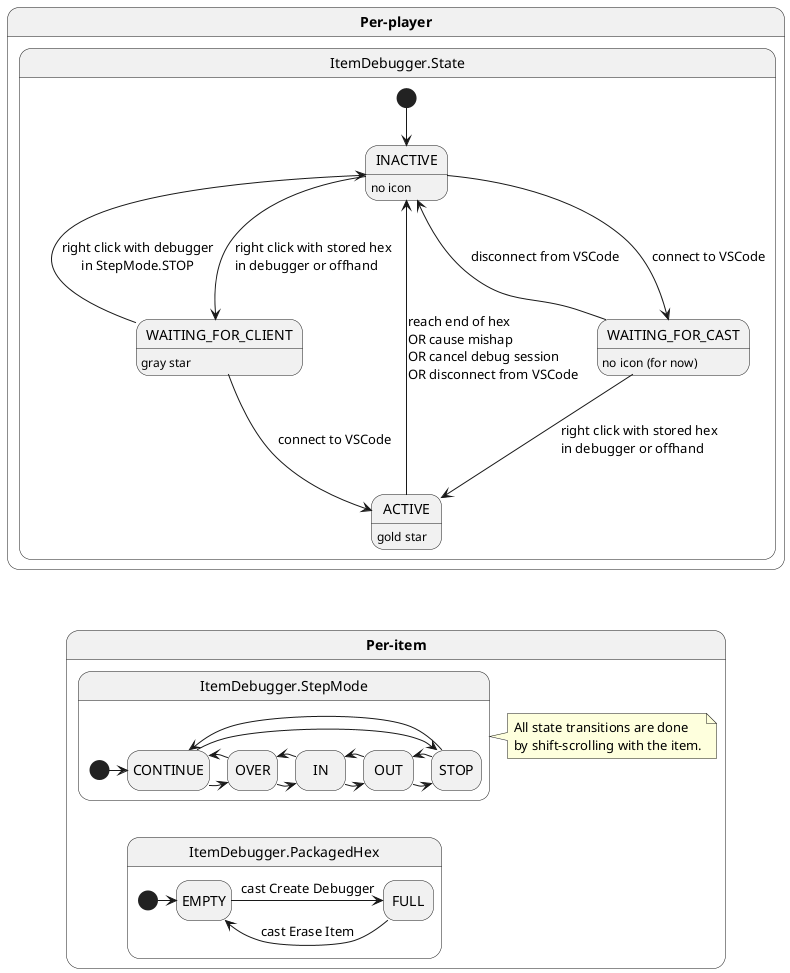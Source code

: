 @startuml

hide empty description

state "**Per-player**" as PerPlayer {
    state "ItemDebugger.State" as State {
        [*] --> INACTIVE

        state INACTIVE: no icon
        INACTIVE ---> WAITING_FOR_CLIENT: right click with stored hex\lin debugger or offhand
        INACTIVE ---> WAITING_FOR_CAST: connect to VSCode

        state WAITING_FOR_CLIENT: gray star
        WAITING_FOR_CLIENT ---> ACTIVE: connect to VSCode
        WAITING_FOR_CLIENT -up-> INACTIVE: right click with debugger\nin StepMode.STOP

        state WAITING_FOR_CAST: no icon (for now)
        WAITING_FOR_CAST ---> ACTIVE: right click with stored hex\lin debugger or offhand
        WAITING_FOR_CAST --> INACTIVE: disconnect from VSCode

        state ACTIVE: gold star
        ACTIVE -up-> INACTIVE: reach end of hex\lOR cause mishap\lOR cancel debug session\lOR disconnect from VSCode
    }
}

state "**Per-item**" as PerItem {
    state "ItemDebugger.StepMode" as StepMode {
        [*] -> CONTINUE

        state CONTINUE
        CONTINUE -> OVER
        CONTINUE -> STOP

        state OVER
        OVER -> IN
        OVER -left-> CONTINUE

        state IN
        IN -> OUT
        IN -left-> OVER

        state OUT
        OUT -> STOP
        OUT -left-> IN

        state STOP
        STOP -left-> CONTINUE
        STOP -left-> OUT
    }
    note right of StepMode
        All state transitions are done
        by shift-scrolling with the item.
    end note

    state "ItemDebugger.PackagedHex" as PackagedHex {
        [*] -> EMPTY

        state EMPTY
        EMPTY -> FULL: cast Create Debugger

        state FULL
        FULL -> EMPTY: \ncast Erase Item
    }
}

PerPlayer -[hidden]-> PerItem
StepMode -[hidden]-> PackagedHex

@enduml
